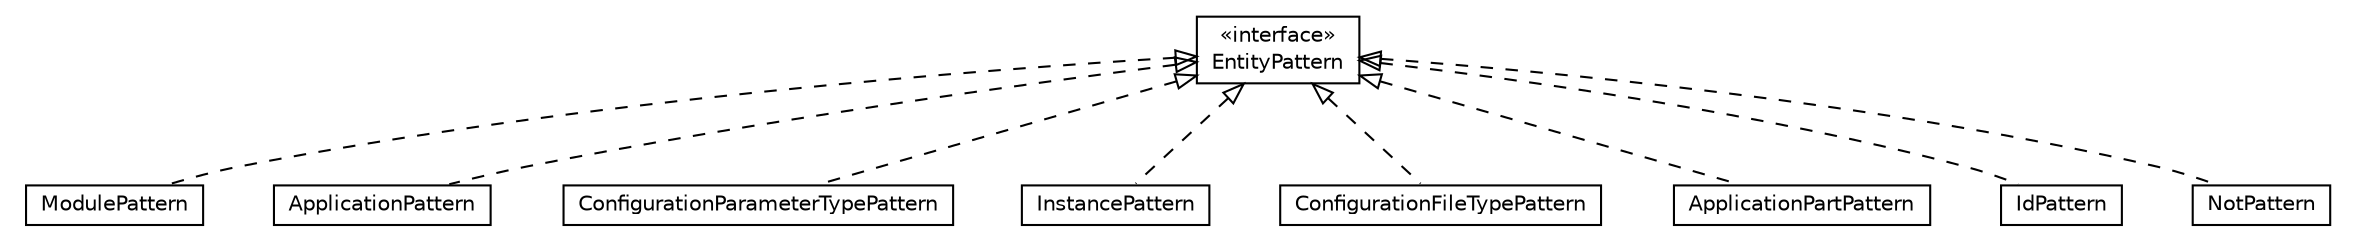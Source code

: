 #!/usr/local/bin/dot
#
# Class diagram 
# Generated by UMLGraph version R5_6-24-gf6e263 (http://www.umlgraph.org/)
#

digraph G {
	edge [fontname="Helvetica",fontsize=10,labelfontname="Helvetica",labelfontsize=10];
	node [fontname="Helvetica",fontsize=10,shape=plaintext];
	nodesep=0.25;
	ranksep=0.5;
	// org.universAAL.middleware.interfaces.configuration.configurationEditionTypes.pattern.ModulePattern
	c13808 [label=<<table title="org.universAAL.middleware.interfaces.configuration.configurationEditionTypes.pattern.ModulePattern" border="0" cellborder="1" cellspacing="0" cellpadding="2" port="p" href="./ModulePattern.html">
		<tr><td><table border="0" cellspacing="0" cellpadding="1">
<tr><td align="center" balign="center"> ModulePattern </td></tr>
		</table></td></tr>
		</table>>, URL="./ModulePattern.html", fontname="Helvetica", fontcolor="black", fontsize=10.0];
	// org.universAAL.middleware.interfaces.configuration.configurationEditionTypes.pattern.ApplicationPattern
	c13809 [label=<<table title="org.universAAL.middleware.interfaces.configuration.configurationEditionTypes.pattern.ApplicationPattern" border="0" cellborder="1" cellspacing="0" cellpadding="2" port="p" href="./ApplicationPattern.html">
		<tr><td><table border="0" cellspacing="0" cellpadding="1">
<tr><td align="center" balign="center"> ApplicationPattern </td></tr>
		</table></td></tr>
		</table>>, URL="./ApplicationPattern.html", fontname="Helvetica", fontcolor="black", fontsize=10.0];
	// org.universAAL.middleware.interfaces.configuration.configurationEditionTypes.pattern.ConfigurationParameterTypePattern
	c13810 [label=<<table title="org.universAAL.middleware.interfaces.configuration.configurationEditionTypes.pattern.ConfigurationParameterTypePattern" border="0" cellborder="1" cellspacing="0" cellpadding="2" port="p" href="./ConfigurationParameterTypePattern.html">
		<tr><td><table border="0" cellspacing="0" cellpadding="1">
<tr><td align="center" balign="center"> ConfigurationParameterTypePattern </td></tr>
		</table></td></tr>
		</table>>, URL="./ConfigurationParameterTypePattern.html", fontname="Helvetica", fontcolor="black", fontsize=10.0];
	// org.universAAL.middleware.interfaces.configuration.configurationEditionTypes.pattern.InstancePattern
	c13811 [label=<<table title="org.universAAL.middleware.interfaces.configuration.configurationEditionTypes.pattern.InstancePattern" border="0" cellborder="1" cellspacing="0" cellpadding="2" port="p" href="./InstancePattern.html">
		<tr><td><table border="0" cellspacing="0" cellpadding="1">
<tr><td align="center" balign="center"> InstancePattern </td></tr>
		</table></td></tr>
		</table>>, URL="./InstancePattern.html", fontname="Helvetica", fontcolor="black", fontsize=10.0];
	// org.universAAL.middleware.interfaces.configuration.configurationEditionTypes.pattern.ConfigurationFileTypePattern
	c13812 [label=<<table title="org.universAAL.middleware.interfaces.configuration.configurationEditionTypes.pattern.ConfigurationFileTypePattern" border="0" cellborder="1" cellspacing="0" cellpadding="2" port="p" href="./ConfigurationFileTypePattern.html">
		<tr><td><table border="0" cellspacing="0" cellpadding="1">
<tr><td align="center" balign="center"> ConfigurationFileTypePattern </td></tr>
		</table></td></tr>
		</table>>, URL="./ConfigurationFileTypePattern.html", fontname="Helvetica", fontcolor="black", fontsize=10.0];
	// org.universAAL.middleware.interfaces.configuration.configurationEditionTypes.pattern.ApplicationPartPattern
	c13813 [label=<<table title="org.universAAL.middleware.interfaces.configuration.configurationEditionTypes.pattern.ApplicationPartPattern" border="0" cellborder="1" cellspacing="0" cellpadding="2" port="p" href="./ApplicationPartPattern.html">
		<tr><td><table border="0" cellspacing="0" cellpadding="1">
<tr><td align="center" balign="center"> ApplicationPartPattern </td></tr>
		</table></td></tr>
		</table>>, URL="./ApplicationPartPattern.html", fontname="Helvetica", fontcolor="black", fontsize=10.0];
	// org.universAAL.middleware.interfaces.configuration.configurationEditionTypes.pattern.IdPattern
	c13814 [label=<<table title="org.universAAL.middleware.interfaces.configuration.configurationEditionTypes.pattern.IdPattern" border="0" cellborder="1" cellspacing="0" cellpadding="2" port="p" href="./IdPattern.html">
		<tr><td><table border="0" cellspacing="0" cellpadding="1">
<tr><td align="center" balign="center"> IdPattern </td></tr>
		</table></td></tr>
		</table>>, URL="./IdPattern.html", fontname="Helvetica", fontcolor="black", fontsize=10.0];
	// org.universAAL.middleware.interfaces.configuration.configurationEditionTypes.pattern.EntityPattern
	c13815 [label=<<table title="org.universAAL.middleware.interfaces.configuration.configurationEditionTypes.pattern.EntityPattern" border="0" cellborder="1" cellspacing="0" cellpadding="2" port="p" href="./EntityPattern.html">
		<tr><td><table border="0" cellspacing="0" cellpadding="1">
<tr><td align="center" balign="center"> &#171;interface&#187; </td></tr>
<tr><td align="center" balign="center"> EntityPattern </td></tr>
		</table></td></tr>
		</table>>, URL="./EntityPattern.html", fontname="Helvetica", fontcolor="black", fontsize=10.0];
	// org.universAAL.middleware.interfaces.configuration.configurationEditionTypes.pattern.NotPattern
	c13816 [label=<<table title="org.universAAL.middleware.interfaces.configuration.configurationEditionTypes.pattern.NotPattern" border="0" cellborder="1" cellspacing="0" cellpadding="2" port="p" href="./NotPattern.html">
		<tr><td><table border="0" cellspacing="0" cellpadding="1">
<tr><td align="center" balign="center"> NotPattern </td></tr>
		</table></td></tr>
		</table>>, URL="./NotPattern.html", fontname="Helvetica", fontcolor="black", fontsize=10.0];
	//org.universAAL.middleware.interfaces.configuration.configurationEditionTypes.pattern.ModulePattern implements org.universAAL.middleware.interfaces.configuration.configurationEditionTypes.pattern.EntityPattern
	c13815:p -> c13808:p [dir=back,arrowtail=empty,style=dashed];
	//org.universAAL.middleware.interfaces.configuration.configurationEditionTypes.pattern.ApplicationPattern implements org.universAAL.middleware.interfaces.configuration.configurationEditionTypes.pattern.EntityPattern
	c13815:p -> c13809:p [dir=back,arrowtail=empty,style=dashed];
	//org.universAAL.middleware.interfaces.configuration.configurationEditionTypes.pattern.ConfigurationParameterTypePattern implements org.universAAL.middleware.interfaces.configuration.configurationEditionTypes.pattern.EntityPattern
	c13815:p -> c13810:p [dir=back,arrowtail=empty,style=dashed];
	//org.universAAL.middleware.interfaces.configuration.configurationEditionTypes.pattern.InstancePattern implements org.universAAL.middleware.interfaces.configuration.configurationEditionTypes.pattern.EntityPattern
	c13815:p -> c13811:p [dir=back,arrowtail=empty,style=dashed];
	//org.universAAL.middleware.interfaces.configuration.configurationEditionTypes.pattern.ConfigurationFileTypePattern implements org.universAAL.middleware.interfaces.configuration.configurationEditionTypes.pattern.EntityPattern
	c13815:p -> c13812:p [dir=back,arrowtail=empty,style=dashed];
	//org.universAAL.middleware.interfaces.configuration.configurationEditionTypes.pattern.ApplicationPartPattern implements org.universAAL.middleware.interfaces.configuration.configurationEditionTypes.pattern.EntityPattern
	c13815:p -> c13813:p [dir=back,arrowtail=empty,style=dashed];
	//org.universAAL.middleware.interfaces.configuration.configurationEditionTypes.pattern.IdPattern implements org.universAAL.middleware.interfaces.configuration.configurationEditionTypes.pattern.EntityPattern
	c13815:p -> c13814:p [dir=back,arrowtail=empty,style=dashed];
	//org.universAAL.middleware.interfaces.configuration.configurationEditionTypes.pattern.NotPattern implements org.universAAL.middleware.interfaces.configuration.configurationEditionTypes.pattern.EntityPattern
	c13815:p -> c13816:p [dir=back,arrowtail=empty,style=dashed];
}

